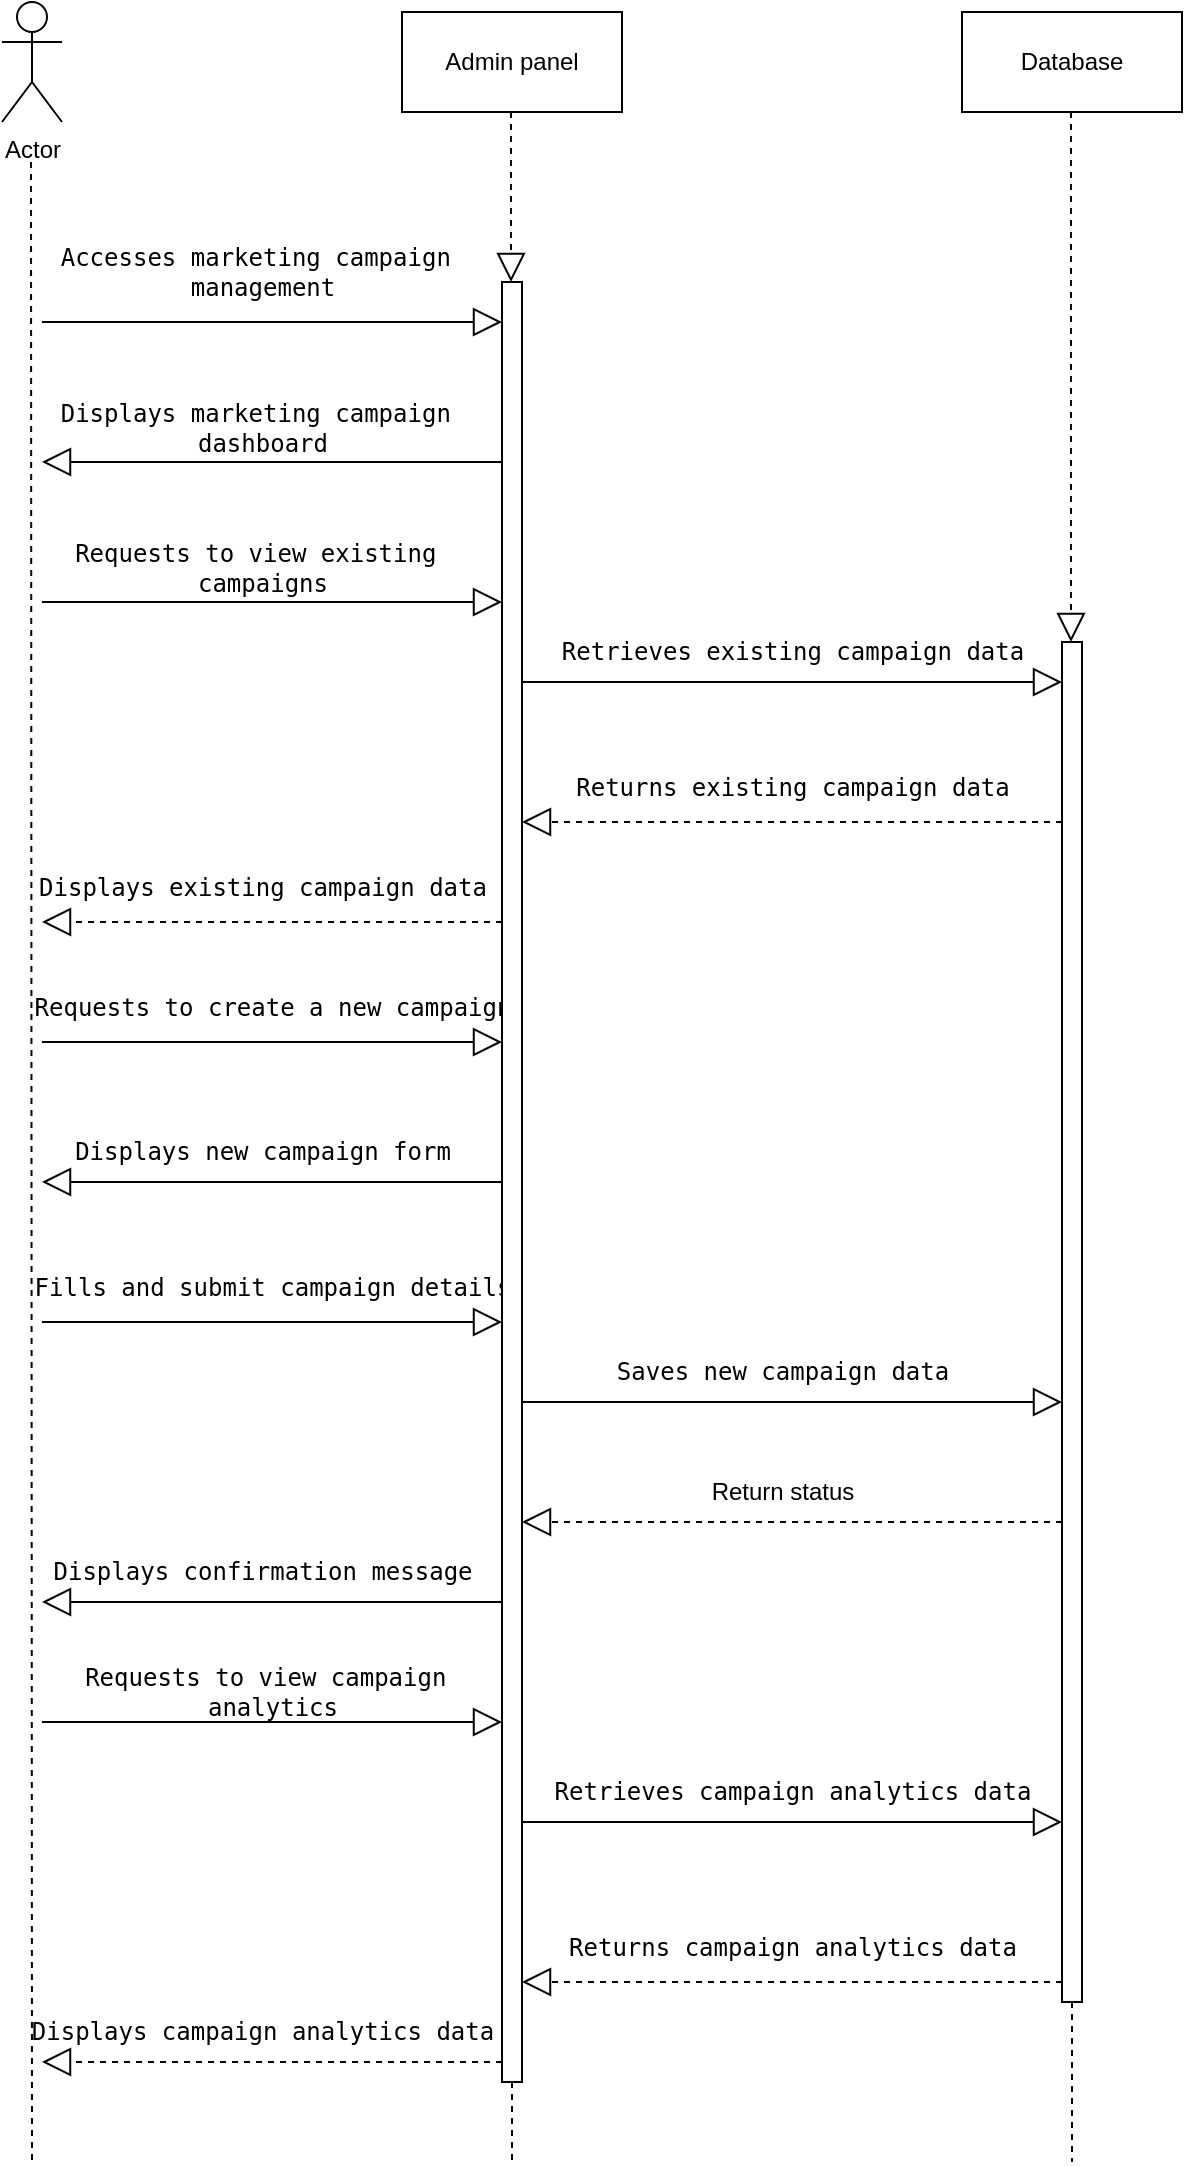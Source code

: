 <mxfile version="21.2.9" type="github">
  <diagram name="Page-1" id="fR5AoKFUi878igqshQwZ">
    <mxGraphModel dx="954" dy="556" grid="1" gridSize="10" guides="1" tooltips="1" connect="1" arrows="1" fold="1" page="1" pageScale="1" pageWidth="1100" pageHeight="1700" math="0" shadow="0">
      <root>
        <mxCell id="0" />
        <mxCell id="1" parent="0" />
        <mxCell id="9Yb_SmCTX4piKXww7C_m-1" value="Actor" style="shape=umlActor;verticalLabelPosition=bottom;verticalAlign=top;html=1;outlineConnect=0;" parent="1" vertex="1">
          <mxGeometry x="80" y="40" width="30" height="60" as="geometry" />
        </mxCell>
        <mxCell id="9Yb_SmCTX4piKXww7C_m-2" value="Database" style="html=1;whiteSpace=wrap;" parent="1" vertex="1">
          <mxGeometry x="560" y="45" width="110" height="50" as="geometry" />
        </mxCell>
        <mxCell id="9Yb_SmCTX4piKXww7C_m-3" value="Admin panel" style="html=1;whiteSpace=wrap;" parent="1" vertex="1">
          <mxGeometry x="280" y="45" width="110" height="50" as="geometry" />
        </mxCell>
        <mxCell id="9Yb_SmCTX4piKXww7C_m-4" value="" style="endArrow=none;dashed=1;endFill=0;endSize=12;html=1;rounded=0;" parent="1" edge="1">
          <mxGeometry width="160" relative="1" as="geometry">
            <mxPoint x="94.5" y="120" as="sourcePoint" />
            <mxPoint x="95" y="1120" as="targetPoint" />
          </mxGeometry>
        </mxCell>
        <mxCell id="9Yb_SmCTX4piKXww7C_m-5" value="" style="endArrow=none;dashed=1;endFill=0;endSize=12;html=1;rounded=0;" parent="1" source="9Yb_SmCTX4piKXww7C_m-42" edge="1">
          <mxGeometry width="160" relative="1" as="geometry">
            <mxPoint x="334.5" y="95" as="sourcePoint" />
            <mxPoint x="335" y="1120" as="targetPoint" />
          </mxGeometry>
        </mxCell>
        <mxCell id="9Yb_SmCTX4piKXww7C_m-6" value="" style="endArrow=none;dashed=1;endFill=0;endSize=12;html=1;rounded=0;" parent="1" source="9Yb_SmCTX4piKXww7C_m-44" edge="1">
          <mxGeometry width="160" relative="1" as="geometry">
            <mxPoint x="614.5" y="95" as="sourcePoint" />
            <mxPoint x="615" y="1120" as="targetPoint" />
          </mxGeometry>
        </mxCell>
        <mxCell id="9Yb_SmCTX4piKXww7C_m-7" value="&lt;pre&gt;&lt;code class=&quot;!whitespace-pre hljs language-sql&quot;&gt;Accesses marketing campaign &lt;br&gt;management&lt;/code&gt;&lt;/pre&gt;" style="text;html=1;align=center;verticalAlign=middle;resizable=0;points=[];autosize=1;strokeColor=none;fillColor=none;" parent="1" vertex="1">
          <mxGeometry x="100" y="140" width="220" height="70" as="geometry" />
        </mxCell>
        <mxCell id="9Yb_SmCTX4piKXww7C_m-8" value="&lt;pre&gt;&lt;code class=&quot;!whitespace-pre hljs language-sql&quot;&gt;Displays marketing campaign &lt;br&gt;dashboard&lt;/code&gt;&lt;/pre&gt;" style="text;html=1;align=center;verticalAlign=middle;resizable=0;points=[];autosize=1;strokeColor=none;fillColor=none;" parent="1" vertex="1">
          <mxGeometry x="100" y="218" width="220" height="70" as="geometry" />
        </mxCell>
        <mxCell id="9Yb_SmCTX4piKXww7C_m-9" value="&lt;pre&gt;&lt;code class=&quot;!whitespace-pre hljs language-sql&quot;&gt;Requests to &lt;span class=&quot;hljs-keyword&quot;&gt;view&lt;/span&gt; existing &lt;br&gt;campaigns&lt;/code&gt;&lt;/pre&gt;" style="text;html=1;align=center;verticalAlign=middle;resizable=0;points=[];autosize=1;strokeColor=none;fillColor=none;" parent="1" vertex="1">
          <mxGeometry x="105" y="288" width="210" height="70" as="geometry" />
        </mxCell>
        <mxCell id="9Yb_SmCTX4piKXww7C_m-10" value="&lt;pre&gt;&lt;code class=&quot;!whitespace-pre hljs language-sql&quot;&gt;Retrieves existing campaign data&lt;/code&gt;&lt;/pre&gt;" style="text;html=1;align=center;verticalAlign=middle;resizable=0;points=[];autosize=1;strokeColor=none;fillColor=none;" parent="1" vertex="1">
          <mxGeometry x="350" y="340" width="250" height="50" as="geometry" />
        </mxCell>
        <mxCell id="9Yb_SmCTX4piKXww7C_m-11" value="&lt;pre&gt;&lt;code class=&quot;!whitespace-pre hljs language-sql&quot;&gt;Returns existing campaign data&lt;/code&gt;&lt;/pre&gt;" style="text;html=1;align=center;verticalAlign=middle;resizable=0;points=[];autosize=1;strokeColor=none;fillColor=none;" parent="1" vertex="1">
          <mxGeometry x="360" y="408" width="230" height="50" as="geometry" />
        </mxCell>
        <mxCell id="9Yb_SmCTX4piKXww7C_m-14" value="&lt;pre&gt;&lt;code class=&quot;!whitespace-pre hljs language-sql&quot;&gt;Displays existing campaign data&lt;/code&gt;&lt;/pre&gt;" style="text;html=1;align=center;verticalAlign=middle;resizable=0;points=[];autosize=1;strokeColor=none;fillColor=none;" parent="1" vertex="1">
          <mxGeometry x="90" y="458" width="240" height="50" as="geometry" />
        </mxCell>
        <mxCell id="9Yb_SmCTX4piKXww7C_m-15" value="&lt;pre&gt;&lt;code class=&quot;!whitespace-pre hljs language-sql&quot;&gt;Requests to &lt;span class=&quot;hljs-keyword&quot;&gt;create&lt;/span&gt; a &lt;span class=&quot;hljs-keyword&quot;&gt;new&lt;/span&gt; campaign&lt;/code&gt;&lt;/pre&gt;" style="text;html=1;align=center;verticalAlign=middle;resizable=0;points=[];autosize=1;strokeColor=none;fillColor=none;" parent="1" vertex="1">
          <mxGeometry x="90" y="518" width="250" height="50" as="geometry" />
        </mxCell>
        <mxCell id="9Yb_SmCTX4piKXww7C_m-16" value="&lt;pre&gt;&lt;code class=&quot;!whitespace-pre hljs language-sql&quot;&gt;Displays new campaign form&lt;/code&gt;&lt;/pre&gt;" style="text;html=1;align=center;verticalAlign=middle;resizable=0;points=[];autosize=1;strokeColor=none;fillColor=none;" parent="1" vertex="1">
          <mxGeometry x="105" y="590" width="210" height="50" as="geometry" />
        </mxCell>
        <mxCell id="9Yb_SmCTX4piKXww7C_m-17" value="&lt;pre&gt;&lt;code class=&quot;!whitespace-pre hljs language-sql&quot;&gt;Fills and submit campaign details&lt;/code&gt;&lt;/pre&gt;" style="text;html=1;align=center;verticalAlign=middle;resizable=0;points=[];autosize=1;strokeColor=none;fillColor=none;" parent="1" vertex="1">
          <mxGeometry x="90" y="658" width="250" height="50" as="geometry" />
        </mxCell>
        <mxCell id="9Yb_SmCTX4piKXww7C_m-18" value="&lt;pre&gt;&lt;code class=&quot;!whitespace-pre hljs language-sql&quot;&gt;Saves new campaign data&lt;/code&gt;&lt;/pre&gt;" style="text;html=1;align=center;verticalAlign=middle;resizable=0;points=[];autosize=1;strokeColor=none;fillColor=none;" parent="1" vertex="1">
          <mxGeometry x="380" y="700" width="180" height="50" as="geometry" />
        </mxCell>
        <mxCell id="9Yb_SmCTX4piKXww7C_m-19" value="&lt;div&gt;Return status&lt;/div&gt;" style="text;html=1;align=center;verticalAlign=middle;resizable=0;points=[];autosize=1;strokeColor=none;fillColor=none;" parent="1" vertex="1">
          <mxGeometry x="420" y="770" width="100" height="30" as="geometry" />
        </mxCell>
        <mxCell id="9Yb_SmCTX4piKXww7C_m-20" value="&lt;pre&gt;&lt;code class=&quot;!whitespace-pre hljs language-sql&quot;&gt;Displays confirmation message&lt;/code&gt;&lt;/pre&gt;" style="text;html=1;align=center;verticalAlign=middle;resizable=0;points=[];autosize=1;strokeColor=none;fillColor=none;" parent="1" vertex="1">
          <mxGeometry x="95" y="800" width="230" height="50" as="geometry" />
        </mxCell>
        <mxCell id="9Yb_SmCTX4piKXww7C_m-21" value="&lt;pre&gt;&lt;code class=&quot;!whitespace-pre hljs language-sql&quot;&gt;Requests to &lt;span class=&quot;hljs-keyword&quot;&gt;view&lt;/span&gt; campaign &lt;br&gt;analytics&lt;/code&gt;&lt;/pre&gt;" style="text;html=1;align=center;verticalAlign=middle;resizable=0;points=[];autosize=1;strokeColor=none;fillColor=none;" parent="1" vertex="1">
          <mxGeometry x="110" y="850" width="210" height="70" as="geometry" />
        </mxCell>
        <mxCell id="9Yb_SmCTX4piKXww7C_m-22" value="&lt;pre&gt;&lt;code class=&quot;!whitespace-pre hljs language-sql&quot;&gt;Retrieves campaign analytics data&lt;/code&gt;&lt;/pre&gt;" style="text;html=1;align=center;verticalAlign=middle;resizable=0;points=[];autosize=1;strokeColor=none;fillColor=none;" parent="1" vertex="1">
          <mxGeometry x="350" y="910" width="250" height="50" as="geometry" />
        </mxCell>
        <mxCell id="9Yb_SmCTX4piKXww7C_m-23" value="&lt;pre&gt;&lt;code class=&quot;!whitespace-pre hljs language-sql&quot;&gt;Returns campaign analytics data&lt;/code&gt;&lt;/pre&gt;" style="text;html=1;align=center;verticalAlign=middle;resizable=0;points=[];autosize=1;strokeColor=none;fillColor=none;" parent="1" vertex="1">
          <mxGeometry x="355" y="988" width="240" height="50" as="geometry" />
        </mxCell>
        <mxCell id="9Yb_SmCTX4piKXww7C_m-24" value="&lt;pre&gt;&lt;code class=&quot;!whitespace-pre hljs language-sql&quot;&gt;Displays campaign analytics data&lt;/code&gt;&lt;/pre&gt;" style="text;html=1;align=center;verticalAlign=middle;resizable=0;points=[];autosize=1;strokeColor=none;fillColor=none;" parent="1" vertex="1">
          <mxGeometry x="85" y="1030" width="250" height="50" as="geometry" />
        </mxCell>
        <mxCell id="9Yb_SmCTX4piKXww7C_m-25" value="" style="endArrow=block;endFill=0;endSize=12;html=1;rounded=0;" parent="1" edge="1">
          <mxGeometry width="160" relative="1" as="geometry">
            <mxPoint x="100" y="200" as="sourcePoint" />
            <mxPoint x="330" y="200" as="targetPoint" />
          </mxGeometry>
        </mxCell>
        <mxCell id="9Yb_SmCTX4piKXww7C_m-26" value="" style="endArrow=block;endFill=0;endSize=12;html=1;rounded=0;" parent="1" edge="1">
          <mxGeometry width="160" relative="1" as="geometry">
            <mxPoint x="330" y="270" as="sourcePoint" />
            <mxPoint x="100" y="270" as="targetPoint" />
          </mxGeometry>
        </mxCell>
        <mxCell id="9Yb_SmCTX4piKXww7C_m-27" value="" style="endArrow=block;endFill=0;endSize=12;html=1;rounded=0;" parent="1" edge="1">
          <mxGeometry width="160" relative="1" as="geometry">
            <mxPoint x="100" y="340" as="sourcePoint" />
            <mxPoint x="330" y="340" as="targetPoint" />
          </mxGeometry>
        </mxCell>
        <mxCell id="9Yb_SmCTX4piKXww7C_m-28" value="" style="endArrow=block;endFill=0;endSize=12;html=1;rounded=0;" parent="1" edge="1">
          <mxGeometry width="160" relative="1" as="geometry">
            <mxPoint x="340" y="380" as="sourcePoint" />
            <mxPoint x="610" y="380" as="targetPoint" />
          </mxGeometry>
        </mxCell>
        <mxCell id="9Yb_SmCTX4piKXww7C_m-29" value="" style="endArrow=block;endFill=0;endSize=12;html=1;rounded=0;dashed=1;" parent="1" edge="1">
          <mxGeometry width="160" relative="1" as="geometry">
            <mxPoint x="610" y="450" as="sourcePoint" />
            <mxPoint x="340" y="450" as="targetPoint" />
          </mxGeometry>
        </mxCell>
        <mxCell id="9Yb_SmCTX4piKXww7C_m-30" value="" style="endArrow=block;endFill=0;endSize=12;html=1;rounded=0;dashed=1;" parent="1" edge="1">
          <mxGeometry width="160" relative="1" as="geometry">
            <mxPoint x="330" y="500" as="sourcePoint" />
            <mxPoint x="100" y="500" as="targetPoint" />
          </mxGeometry>
        </mxCell>
        <mxCell id="9Yb_SmCTX4piKXww7C_m-31" value="" style="endArrow=block;endFill=0;endSize=12;html=1;rounded=0;" parent="1" edge="1">
          <mxGeometry width="160" relative="1" as="geometry">
            <mxPoint x="100" y="560" as="sourcePoint" />
            <mxPoint x="330" y="560" as="targetPoint" />
          </mxGeometry>
        </mxCell>
        <mxCell id="9Yb_SmCTX4piKXww7C_m-32" value="" style="endArrow=block;endFill=0;endSize=12;html=1;rounded=0;" parent="1" edge="1">
          <mxGeometry width="160" relative="1" as="geometry">
            <mxPoint x="330" y="630" as="sourcePoint" />
            <mxPoint x="100" y="630" as="targetPoint" />
          </mxGeometry>
        </mxCell>
        <mxCell id="9Yb_SmCTX4piKXww7C_m-33" value="" style="endArrow=block;endFill=0;endSize=12;html=1;rounded=0;" parent="1" edge="1">
          <mxGeometry width="160" relative="1" as="geometry">
            <mxPoint x="100" y="700" as="sourcePoint" />
            <mxPoint x="330" y="700" as="targetPoint" />
          </mxGeometry>
        </mxCell>
        <mxCell id="9Yb_SmCTX4piKXww7C_m-34" value="" style="endArrow=block;endFill=0;endSize=12;html=1;rounded=0;" parent="1" edge="1">
          <mxGeometry width="160" relative="1" as="geometry">
            <mxPoint x="340" y="740" as="sourcePoint" />
            <mxPoint x="610" y="740" as="targetPoint" />
          </mxGeometry>
        </mxCell>
        <mxCell id="9Yb_SmCTX4piKXww7C_m-36" value="" style="endArrow=block;endFill=0;endSize=12;html=1;rounded=0;dashed=1;" parent="1" edge="1">
          <mxGeometry width="160" relative="1" as="geometry">
            <mxPoint x="610" y="800" as="sourcePoint" />
            <mxPoint x="340" y="800" as="targetPoint" />
          </mxGeometry>
        </mxCell>
        <mxCell id="9Yb_SmCTX4piKXww7C_m-37" value="" style="endArrow=block;endFill=0;endSize=12;html=1;rounded=0;" parent="1" edge="1">
          <mxGeometry width="160" relative="1" as="geometry">
            <mxPoint x="340" y="950" as="sourcePoint" />
            <mxPoint x="610" y="950" as="targetPoint" />
          </mxGeometry>
        </mxCell>
        <mxCell id="9Yb_SmCTX4piKXww7C_m-38" value="" style="endArrow=block;endFill=0;endSize=12;html=1;rounded=0;dashed=1;" parent="1" edge="1">
          <mxGeometry width="160" relative="1" as="geometry">
            <mxPoint x="610" y="1030" as="sourcePoint" />
            <mxPoint x="340" y="1030" as="targetPoint" />
          </mxGeometry>
        </mxCell>
        <mxCell id="9Yb_SmCTX4piKXww7C_m-39" value="" style="endArrow=block;endFill=0;endSize=12;html=1;rounded=0;" parent="1" edge="1">
          <mxGeometry width="160" relative="1" as="geometry">
            <mxPoint x="330" y="840" as="sourcePoint" />
            <mxPoint x="100" y="840" as="targetPoint" />
          </mxGeometry>
        </mxCell>
        <mxCell id="9Yb_SmCTX4piKXww7C_m-40" value="" style="endArrow=block;endFill=0;endSize=12;html=1;rounded=0;" parent="1" edge="1">
          <mxGeometry width="160" relative="1" as="geometry">
            <mxPoint x="100" y="900" as="sourcePoint" />
            <mxPoint x="330" y="900" as="targetPoint" />
          </mxGeometry>
        </mxCell>
        <mxCell id="9Yb_SmCTX4piKXww7C_m-41" value="" style="endArrow=block;endFill=0;endSize=12;html=1;rounded=0;dashed=1;" parent="1" edge="1">
          <mxGeometry width="160" relative="1" as="geometry">
            <mxPoint x="330" y="1070" as="sourcePoint" />
            <mxPoint x="100" y="1070" as="targetPoint" />
          </mxGeometry>
        </mxCell>
        <mxCell id="9Yb_SmCTX4piKXww7C_m-43" value="" style="endArrow=block;dashed=1;endFill=0;endSize=12;html=1;rounded=0;" parent="1" target="9Yb_SmCTX4piKXww7C_m-42" edge="1">
          <mxGeometry width="160" relative="1" as="geometry">
            <mxPoint x="334.5" y="95" as="sourcePoint" />
            <mxPoint x="335" y="1120" as="targetPoint" />
          </mxGeometry>
        </mxCell>
        <mxCell id="9Yb_SmCTX4piKXww7C_m-42" value="" style="html=1;points=[];perimeter=orthogonalPerimeter;outlineConnect=0;targetShapes=umlLifeline;portConstraint=eastwest;newEdgeStyle={&quot;edgeStyle&quot;:&quot;elbowEdgeStyle&quot;,&quot;elbow&quot;:&quot;vertical&quot;,&quot;curved&quot;:0,&quot;rounded&quot;:0};" parent="1" vertex="1">
          <mxGeometry x="330" y="180" width="10" height="900" as="geometry" />
        </mxCell>
        <mxCell id="9Yb_SmCTX4piKXww7C_m-45" value="" style="endArrow=block;dashed=1;endFill=0;endSize=12;html=1;rounded=0;" parent="1" target="9Yb_SmCTX4piKXww7C_m-44" edge="1">
          <mxGeometry width="160" relative="1" as="geometry">
            <mxPoint x="614.5" y="95" as="sourcePoint" />
            <mxPoint x="615" y="1120" as="targetPoint" />
          </mxGeometry>
        </mxCell>
        <mxCell id="9Yb_SmCTX4piKXww7C_m-44" value="" style="html=1;points=[];perimeter=orthogonalPerimeter;outlineConnect=0;targetShapes=umlLifeline;portConstraint=eastwest;newEdgeStyle={&quot;edgeStyle&quot;:&quot;elbowEdgeStyle&quot;,&quot;elbow&quot;:&quot;vertical&quot;,&quot;curved&quot;:0,&quot;rounded&quot;:0};" parent="1" vertex="1">
          <mxGeometry x="610" y="360" width="10" height="680" as="geometry" />
        </mxCell>
      </root>
    </mxGraphModel>
  </diagram>
</mxfile>
